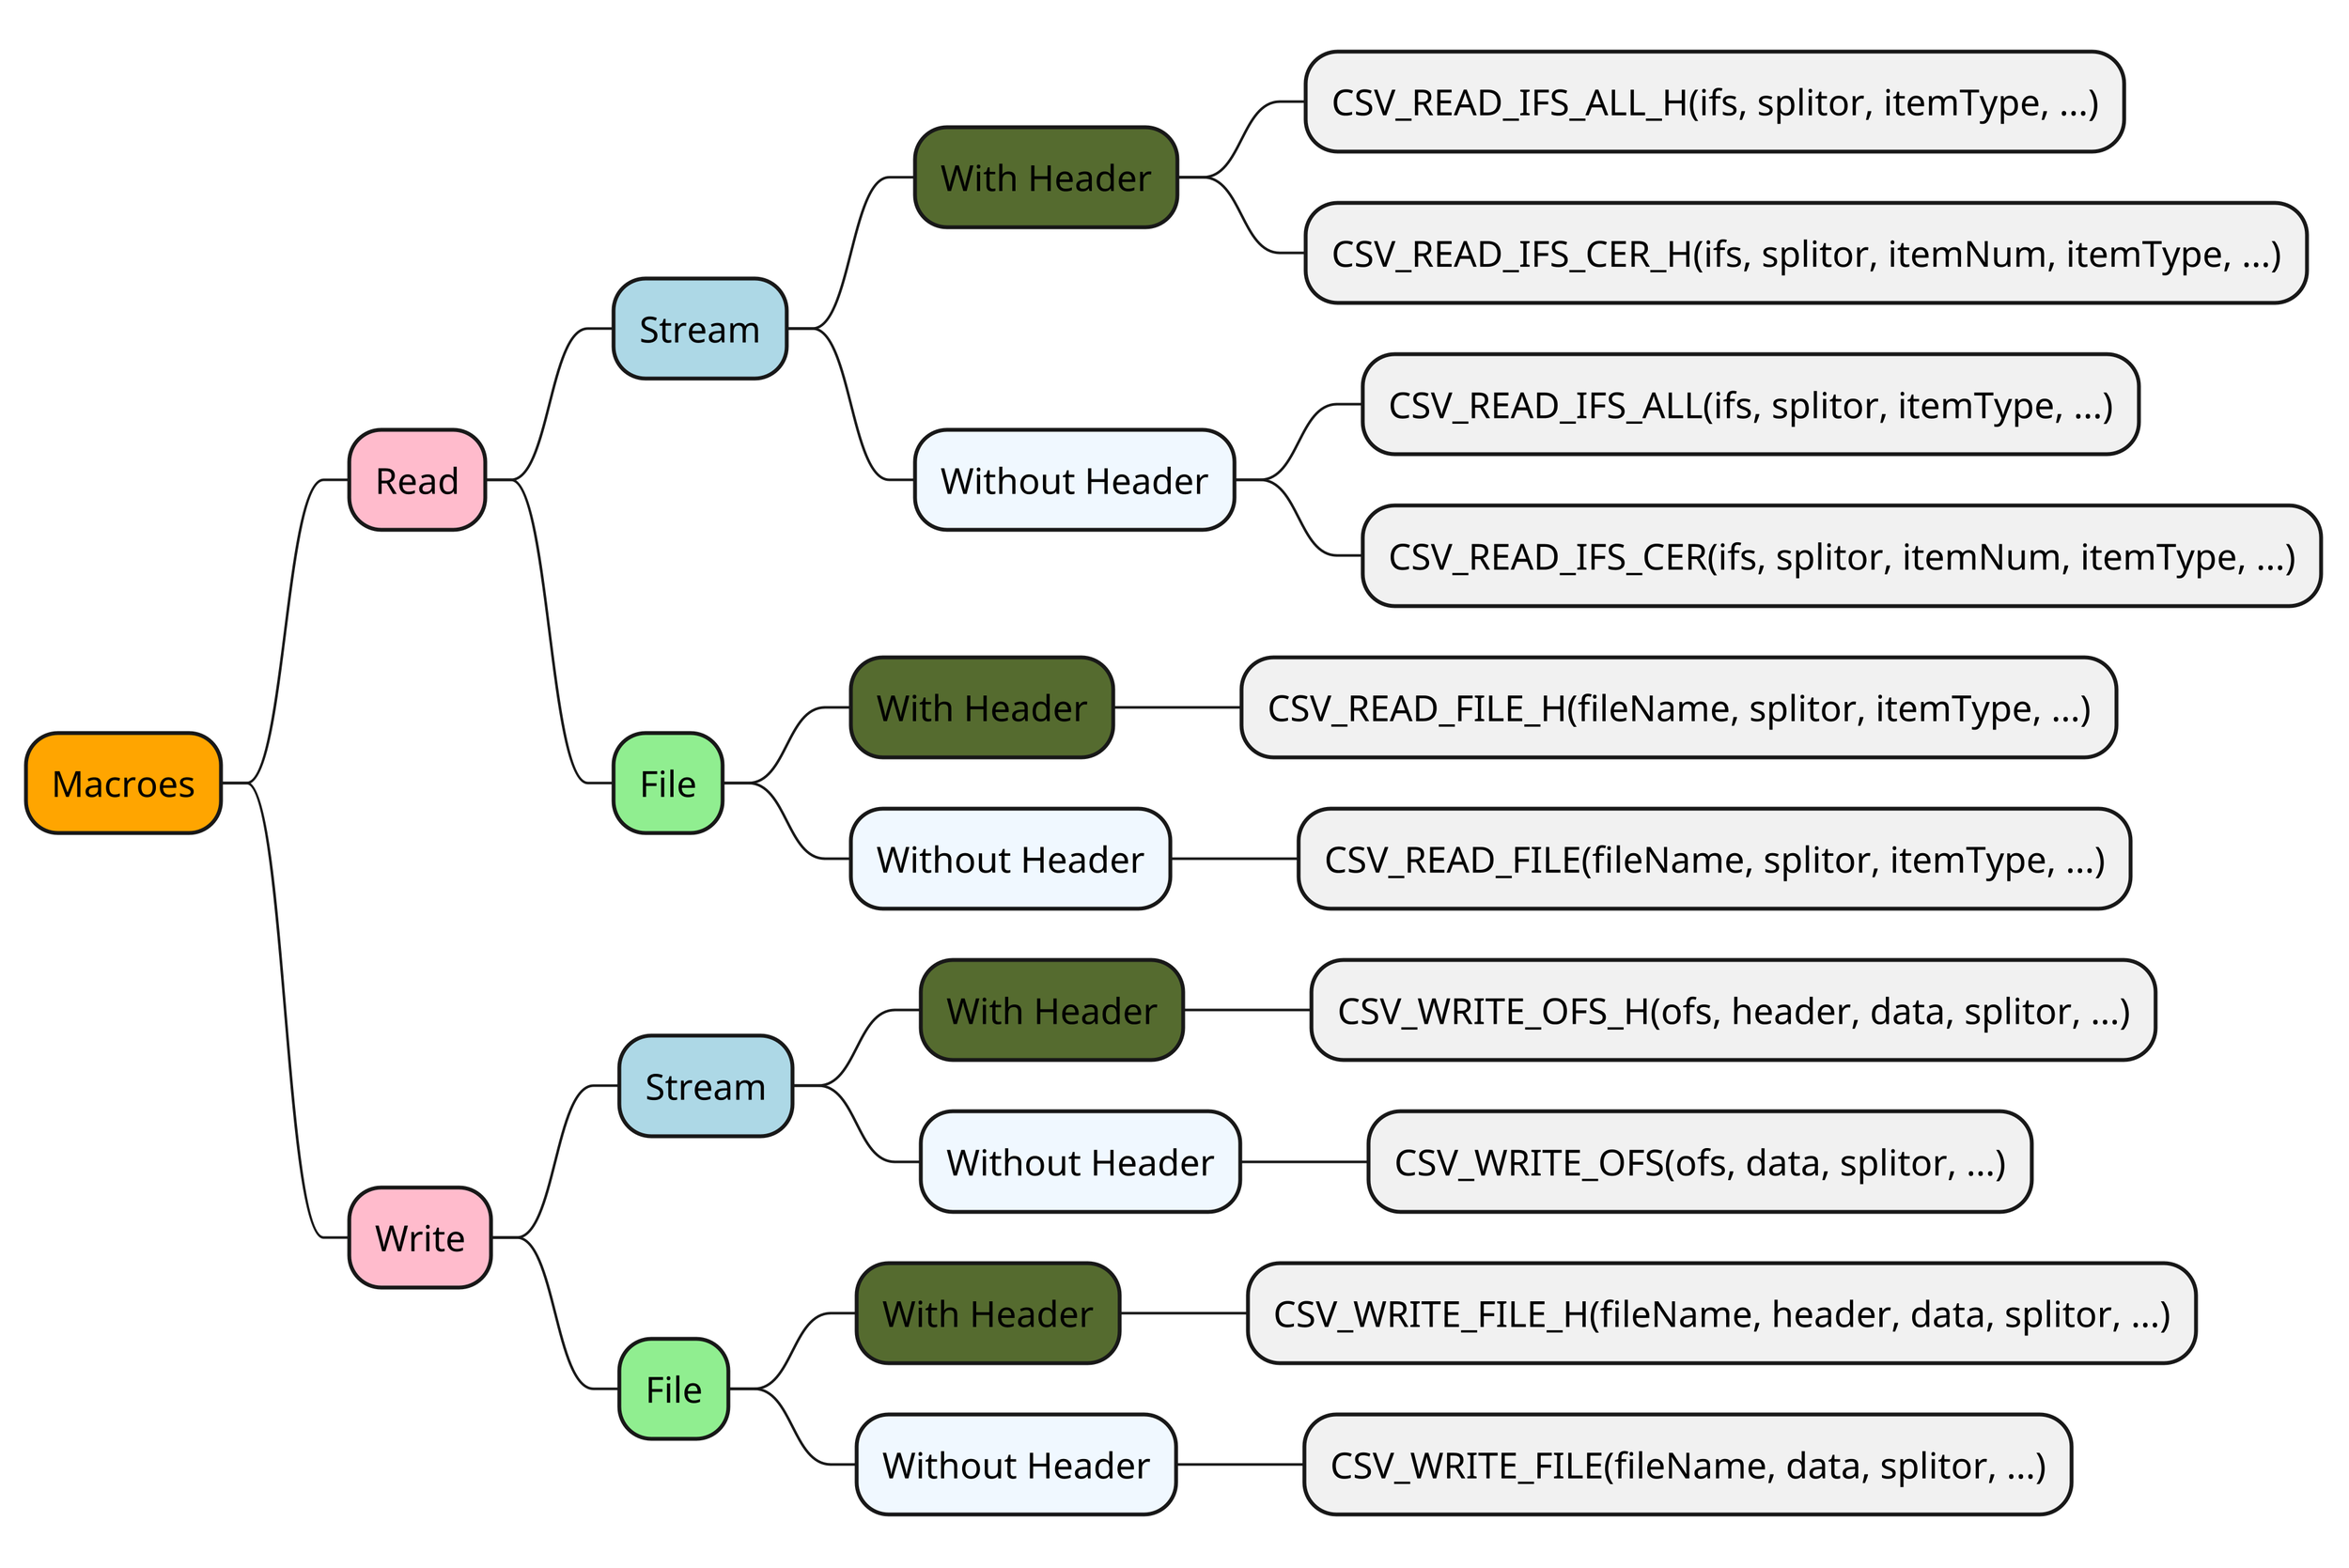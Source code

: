 @startmindmap Macroes

skinparam DefaultFontName "Ubuntu Mono"
scale 20

*[#Orange] Macroes

**[#FFBBCC] Read
***[#lightblue] Stream
****[#DarkOliveGreen] With Header
***** CSV_READ_IFS_ALL_H(ifs, splitor, itemType, ...)
***** CSV_READ_IFS_CER_H(ifs, splitor, itemNum, itemType, ...)
****[#AliceBlue] Without Header
***** CSV_READ_IFS_ALL(ifs, splitor, itemType, ...)
***** CSV_READ_IFS_CER(ifs, splitor, itemNum, itemType, ...)

***[#lightgreen] File
****[#DarkOliveGreen] With Header
***** CSV_READ_FILE_H(fileName, splitor, itemType, ...)
****[#AliceBlue] Without Header
***** CSV_READ_FILE(fileName, splitor, itemType, ...)

**[#FFBBCC] Write
***[#lightblue] Stream
****[#DarkOliveGreen] With Header
***** CSV_WRITE_OFS_H(ofs, header, data, splitor, ...)
****[#AliceBlue] Without Header
***** CSV_WRITE_OFS(ofs, data, splitor, ...)

***[#lightgreen] File
****[#DarkOliveGreen] With Header
***** CSV_WRITE_FILE_H(fileName, header, data, splitor, ...)
****[#AliceBlue] Without Header
***** CSV_WRITE_FILE(fileName, data, splitor, ...)

@endmindmap